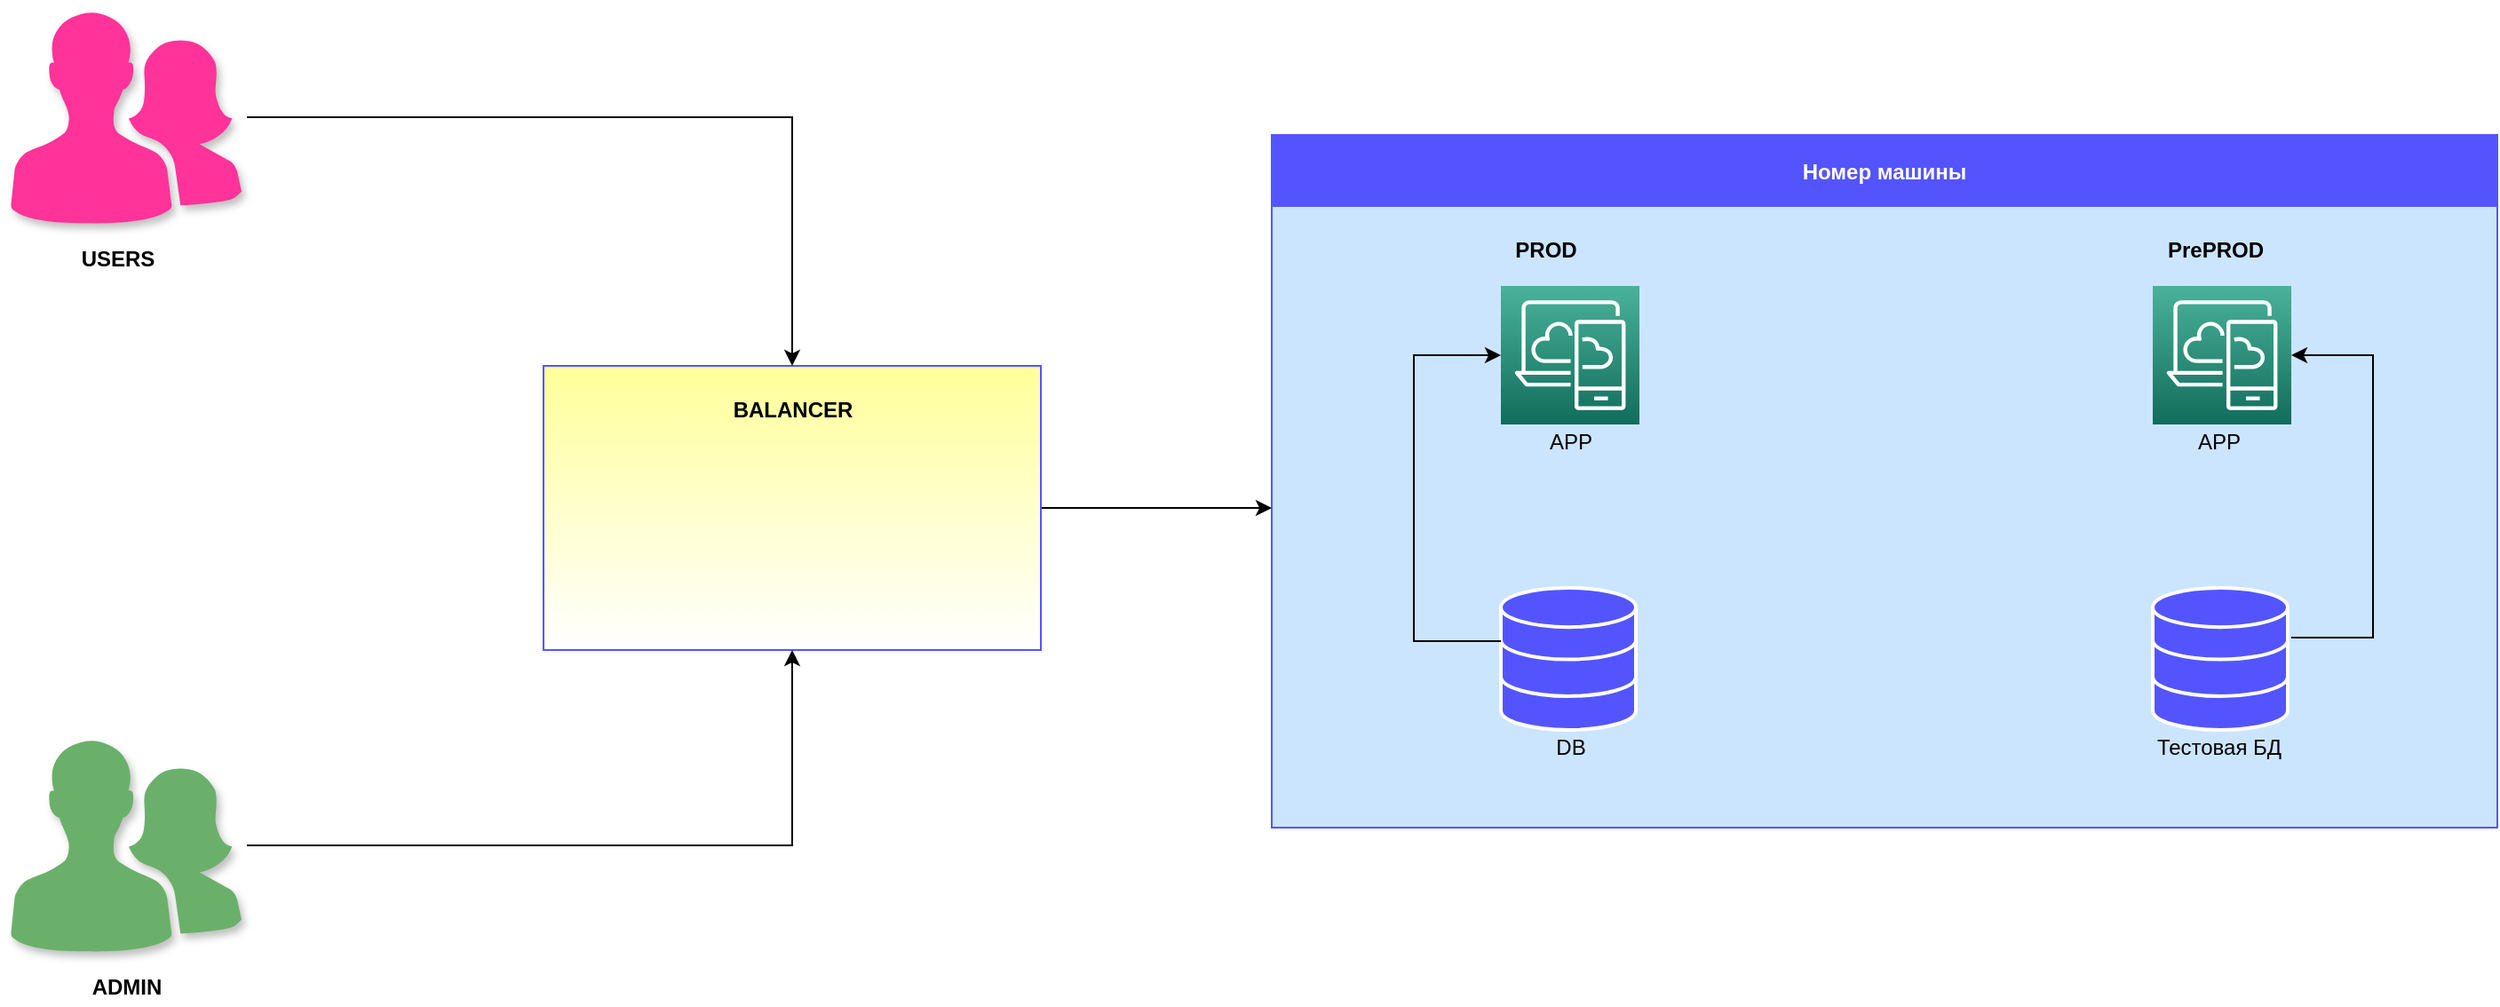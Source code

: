 <mxfile version="14.8.2" type="github"><diagram id="v-wtuk_-yEVzXyu53uFW" name="Page-1"><mxGraphModel dx="2889" dy="1065" grid="1" gridSize="10" guides="1" tooltips="1" connect="1" arrows="1" fold="1" page="1" pageScale="1" pageWidth="827" pageHeight="1169" math="0" shadow="0"><root><mxCell id="0"/><mxCell id="1" parent="0"/><mxCell id="-sHsXnIv7ehbZTR2JKuz-21" value="Номер машины" style="swimlane;sketch=0;fillColor=#5454FF;strokeColor=#5454FF;rounded=0;shadow=0;glass=0;swimlaneFillColor=#CCE5FF;fontColor=#FFFFFF;startSize=40;" parent="1" vertex="1"><mxGeometry x="110" y="430" width="690" height="390" as="geometry"/></mxCell><mxCell id="-sHsXnIv7ehbZTR2JKuz-1" value="" style="html=1;verticalLabelPosition=bottom;align=center;labelBackgroundColor=#ffffff;verticalAlign=top;strokeWidth=2;shadow=0;dashed=0;shape=mxgraph.ios7.icons.data;fillColor=#5454FF;strokeColor=#FFFFFF;" parent="-sHsXnIv7ehbZTR2JKuz-21" vertex="1"><mxGeometry x="129" y="255" width="76" height="80" as="geometry"/></mxCell><mxCell id="-sHsXnIv7ehbZTR2JKuz-2" value="" style="points=[[0,0,0],[0.25,0,0],[0.5,0,0],[0.75,0,0],[1,0,0],[0,1,0],[0.25,1,0],[0.5,1,0],[0.75,1,0],[1,1,0],[0,0.25,0],[0,0.5,0],[0,0.75,0],[1,0.25,0],[1,0.5,0],[1,0.75,0]];outlineConnect=0;fontColor=#232F3E;gradientColor=#4AB29A;gradientDirection=north;fillColor=#116D5B;strokeColor=#ffffff;dashed=0;verticalLabelPosition=bottom;verticalAlign=top;align=center;html=1;fontSize=12;fontStyle=0;aspect=fixed;shape=mxgraph.aws4.resourceIcon;resIcon=mxgraph.aws4.desktop_and_app_streaming;" parent="-sHsXnIv7ehbZTR2JKuz-21" vertex="1"><mxGeometry x="129" y="85" width="78" height="78" as="geometry"/></mxCell><mxCell id="-sHsXnIv7ehbZTR2JKuz-7" style="edgeStyle=orthogonalEdgeStyle;rounded=0;orthogonalLoop=1;jettySize=auto;html=1;entryX=0;entryY=0.5;entryDx=0;entryDy=0;entryPerimeter=0;" parent="-sHsXnIv7ehbZTR2JKuz-21" source="-sHsXnIv7ehbZTR2JKuz-1" target="-sHsXnIv7ehbZTR2JKuz-2" edge="1"><mxGeometry relative="1" as="geometry"><Array as="points"><mxPoint x="80" y="285"/><mxPoint x="80" y="124"/></Array></mxGeometry></mxCell><mxCell id="-sHsXnIv7ehbZTR2JKuz-3" value="APP" style="text;html=1;resizable=0;autosize=1;align=center;verticalAlign=middle;points=[];fillColor=none;strokeColor=none;rounded=0;" parent="-sHsXnIv7ehbZTR2JKuz-21" vertex="1"><mxGeometry x="148" y="163" width="40" height="20" as="geometry"/></mxCell><mxCell id="-sHsXnIv7ehbZTR2JKuz-4" value="DB" style="text;html=1;resizable=0;autosize=1;align=center;verticalAlign=middle;points=[];fillColor=none;strokeColor=none;rounded=0;" parent="-sHsXnIv7ehbZTR2JKuz-21" vertex="1"><mxGeometry x="153" y="335" width="30" height="20" as="geometry"/></mxCell><mxCell id="-sHsXnIv7ehbZTR2JKuz-15" value="PROD" style="text;html=1;resizable=0;autosize=1;align=center;verticalAlign=middle;points=[];fillColor=none;strokeColor=none;rounded=0;fontStyle=1" parent="-sHsXnIv7ehbZTR2JKuz-21" vertex="1"><mxGeometry x="129" y="55" width="50" height="20" as="geometry"/></mxCell><mxCell id="-sHsXnIv7ehbZTR2JKuz-10" value="" style="html=1;verticalLabelPosition=bottom;align=center;labelBackgroundColor=#ffffff;verticalAlign=top;strokeWidth=2;shadow=0;dashed=0;shape=mxgraph.ios7.icons.data;fillColor=#5454FF;strokeColor=#FFFFFF;" parent="-sHsXnIv7ehbZTR2JKuz-21" vertex="1"><mxGeometry x="496" y="255" width="76" height="80" as="geometry"/></mxCell><mxCell id="-sHsXnIv7ehbZTR2JKuz-11" value="" style="points=[[0,0,0],[0.25,0,0],[0.5,0,0],[0.75,0,0],[1,0,0],[0,1,0],[0.25,1,0],[0.5,1,0],[0.75,1,0],[1,1,0],[0,0.25,0],[0,0.5,0],[0,0.75,0],[1,0.25,0],[1,0.5,0],[1,0.75,0]];outlineConnect=0;fontColor=#232F3E;gradientColor=#4AB29A;gradientDirection=north;fillColor=#116D5B;strokeColor=#ffffff;dashed=0;verticalLabelPosition=bottom;verticalAlign=top;align=center;html=1;fontSize=12;fontStyle=0;aspect=fixed;shape=mxgraph.aws4.resourceIcon;resIcon=mxgraph.aws4.desktop_and_app_streaming;" parent="-sHsXnIv7ehbZTR2JKuz-21" vertex="1"><mxGeometry x="496" y="85" width="78" height="78" as="geometry"/></mxCell><mxCell id="-sHsXnIv7ehbZTR2JKuz-9" style="edgeStyle=orthogonalEdgeStyle;rounded=0;orthogonalLoop=1;jettySize=auto;html=1;entryX=1;entryY=0.5;entryDx=0;entryDy=0;entryPerimeter=0;exitX=1.026;exitY=0.35;exitDx=0;exitDy=0;exitPerimeter=0;" parent="-sHsXnIv7ehbZTR2JKuz-21" source="-sHsXnIv7ehbZTR2JKuz-10" target="-sHsXnIv7ehbZTR2JKuz-11" edge="1"><mxGeometry relative="1" as="geometry"><Array as="points"><mxPoint x="620" y="283"/><mxPoint x="620" y="124"/></Array></mxGeometry></mxCell><mxCell id="-sHsXnIv7ehbZTR2JKuz-12" value="APP" style="text;html=1;resizable=0;autosize=1;align=center;verticalAlign=middle;points=[];fillColor=none;strokeColor=none;rounded=0;" parent="-sHsXnIv7ehbZTR2JKuz-21" vertex="1"><mxGeometry x="513" y="163" width="40" height="20" as="geometry"/></mxCell><mxCell id="-sHsXnIv7ehbZTR2JKuz-13" value="Тестовая БД" style="text;html=1;resizable=0;autosize=1;align=center;verticalAlign=middle;points=[];fillColor=none;strokeColor=none;rounded=0;" parent="-sHsXnIv7ehbZTR2JKuz-21" vertex="1"><mxGeometry x="488" y="335" width="90" height="20" as="geometry"/></mxCell><mxCell id="-sHsXnIv7ehbZTR2JKuz-16" value="PrePROD" style="text;html=1;resizable=0;autosize=1;align=center;verticalAlign=middle;points=[];fillColor=none;strokeColor=none;rounded=0;fontStyle=1" parent="-sHsXnIv7ehbZTR2JKuz-21" vertex="1"><mxGeometry x="496" y="55" width="70" height="20" as="geometry"/></mxCell><mxCell id="-sHsXnIv7ehbZTR2JKuz-47" style="edgeStyle=none;rounded=0;orthogonalLoop=1;jettySize=auto;html=1;fontColor=#FFFFFF;" parent="1" source="-sHsXnIv7ehbZTR2JKuz-38" edge="1"><mxGeometry relative="1" as="geometry"><mxPoint x="110.0" y="640" as="targetPoint"/></mxGeometry></mxCell><mxCell id="-sHsXnIv7ehbZTR2JKuz-38" value="" style="whiteSpace=wrap;html=1;rounded=0;shadow=0;fontColor=#FFFFFF;fontStyle=1;strokeColor=#5454FF;swimlaneFillColor=#CCE5FF;glass=0;startSize=23;sketch=0;gradientColor=#ffffff;fillColor=#FFFF99;" parent="1" vertex="1"><mxGeometry x="-300" y="560" width="280" height="160" as="geometry"/></mxCell><mxCell id="-sHsXnIv7ehbZTR2JKuz-40" value="BALANCER" style="text;html=1;resizable=0;autosize=1;align=center;verticalAlign=middle;points=[];fillColor=none;strokeColor=none;rounded=0;fontStyle=1" parent="1" vertex="1"><mxGeometry x="-200" y="575" width="80" height="20" as="geometry"/></mxCell><mxCell id="-sHsXnIv7ehbZTR2JKuz-50" style="edgeStyle=orthogonalEdgeStyle;rounded=0;orthogonalLoop=1;jettySize=auto;html=1;entryX=0.5;entryY=0;entryDx=0;entryDy=0;fontColor=#FFFFFF;" parent="1" source="-sHsXnIv7ehbZTR2JKuz-45" target="-sHsXnIv7ehbZTR2JKuz-38" edge="1"><mxGeometry relative="1" as="geometry"/></mxCell><mxCell id="-sHsXnIv7ehbZTR2JKuz-45" value="" style="verticalLabelPosition=bottom;html=1;verticalAlign=top;pointerEvents=1;align=center;shape=mxgraph.cisco_safe.people_places_things_icons.icon2;rounded=0;shadow=1;glass=0;sketch=0;fontColor=#FFFFFF;strokeWidth=4;perimeterSpacing=3;fillColor=#FF3399;" parent="1" vertex="1"><mxGeometry x="-600" y="360" width="130" height="120" as="geometry"/></mxCell><mxCell id="-sHsXnIv7ehbZTR2JKuz-48" value="USERS" style="text;html=1;resizable=0;autosize=1;align=center;verticalAlign=middle;points=[];fillColor=none;strokeColor=none;rounded=0;fontStyle=1" parent="1" vertex="1"><mxGeometry x="-570" y="490" width="60" height="20" as="geometry"/></mxCell><mxCell id="-sHsXnIv7ehbZTR2JKuz-51" style="edgeStyle=orthogonalEdgeStyle;rounded=0;orthogonalLoop=1;jettySize=auto;html=1;entryX=0.5;entryY=1;entryDx=0;entryDy=0;fontColor=#FFFFFF;" parent="1" source="-sHsXnIv7ehbZTR2JKuz-49" target="-sHsXnIv7ehbZTR2JKuz-38" edge="1"><mxGeometry relative="1" as="geometry"/></mxCell><mxCell id="-sHsXnIv7ehbZTR2JKuz-49" value="" style="verticalLabelPosition=bottom;html=1;verticalAlign=top;pointerEvents=1;align=center;shape=mxgraph.cisco_safe.people_places_things_icons.icon2;rounded=0;shadow=1;glass=0;sketch=0;fontColor=#FFFFFF;strokeWidth=4;perimeterSpacing=3;fillColor=#6AB06A;" parent="1" vertex="1"><mxGeometry x="-600" y="770" width="130" height="120" as="geometry"/></mxCell><mxCell id="-sHsXnIv7ehbZTR2JKuz-52" value="ADMIN" style="text;html=1;resizable=0;autosize=1;align=center;verticalAlign=middle;points=[];fillColor=none;strokeColor=none;rounded=0;fontStyle=1" parent="1" vertex="1"><mxGeometry x="-560" y="900" width="50" height="20" as="geometry"/></mxCell></root></mxGraphModel></diagram></mxfile>